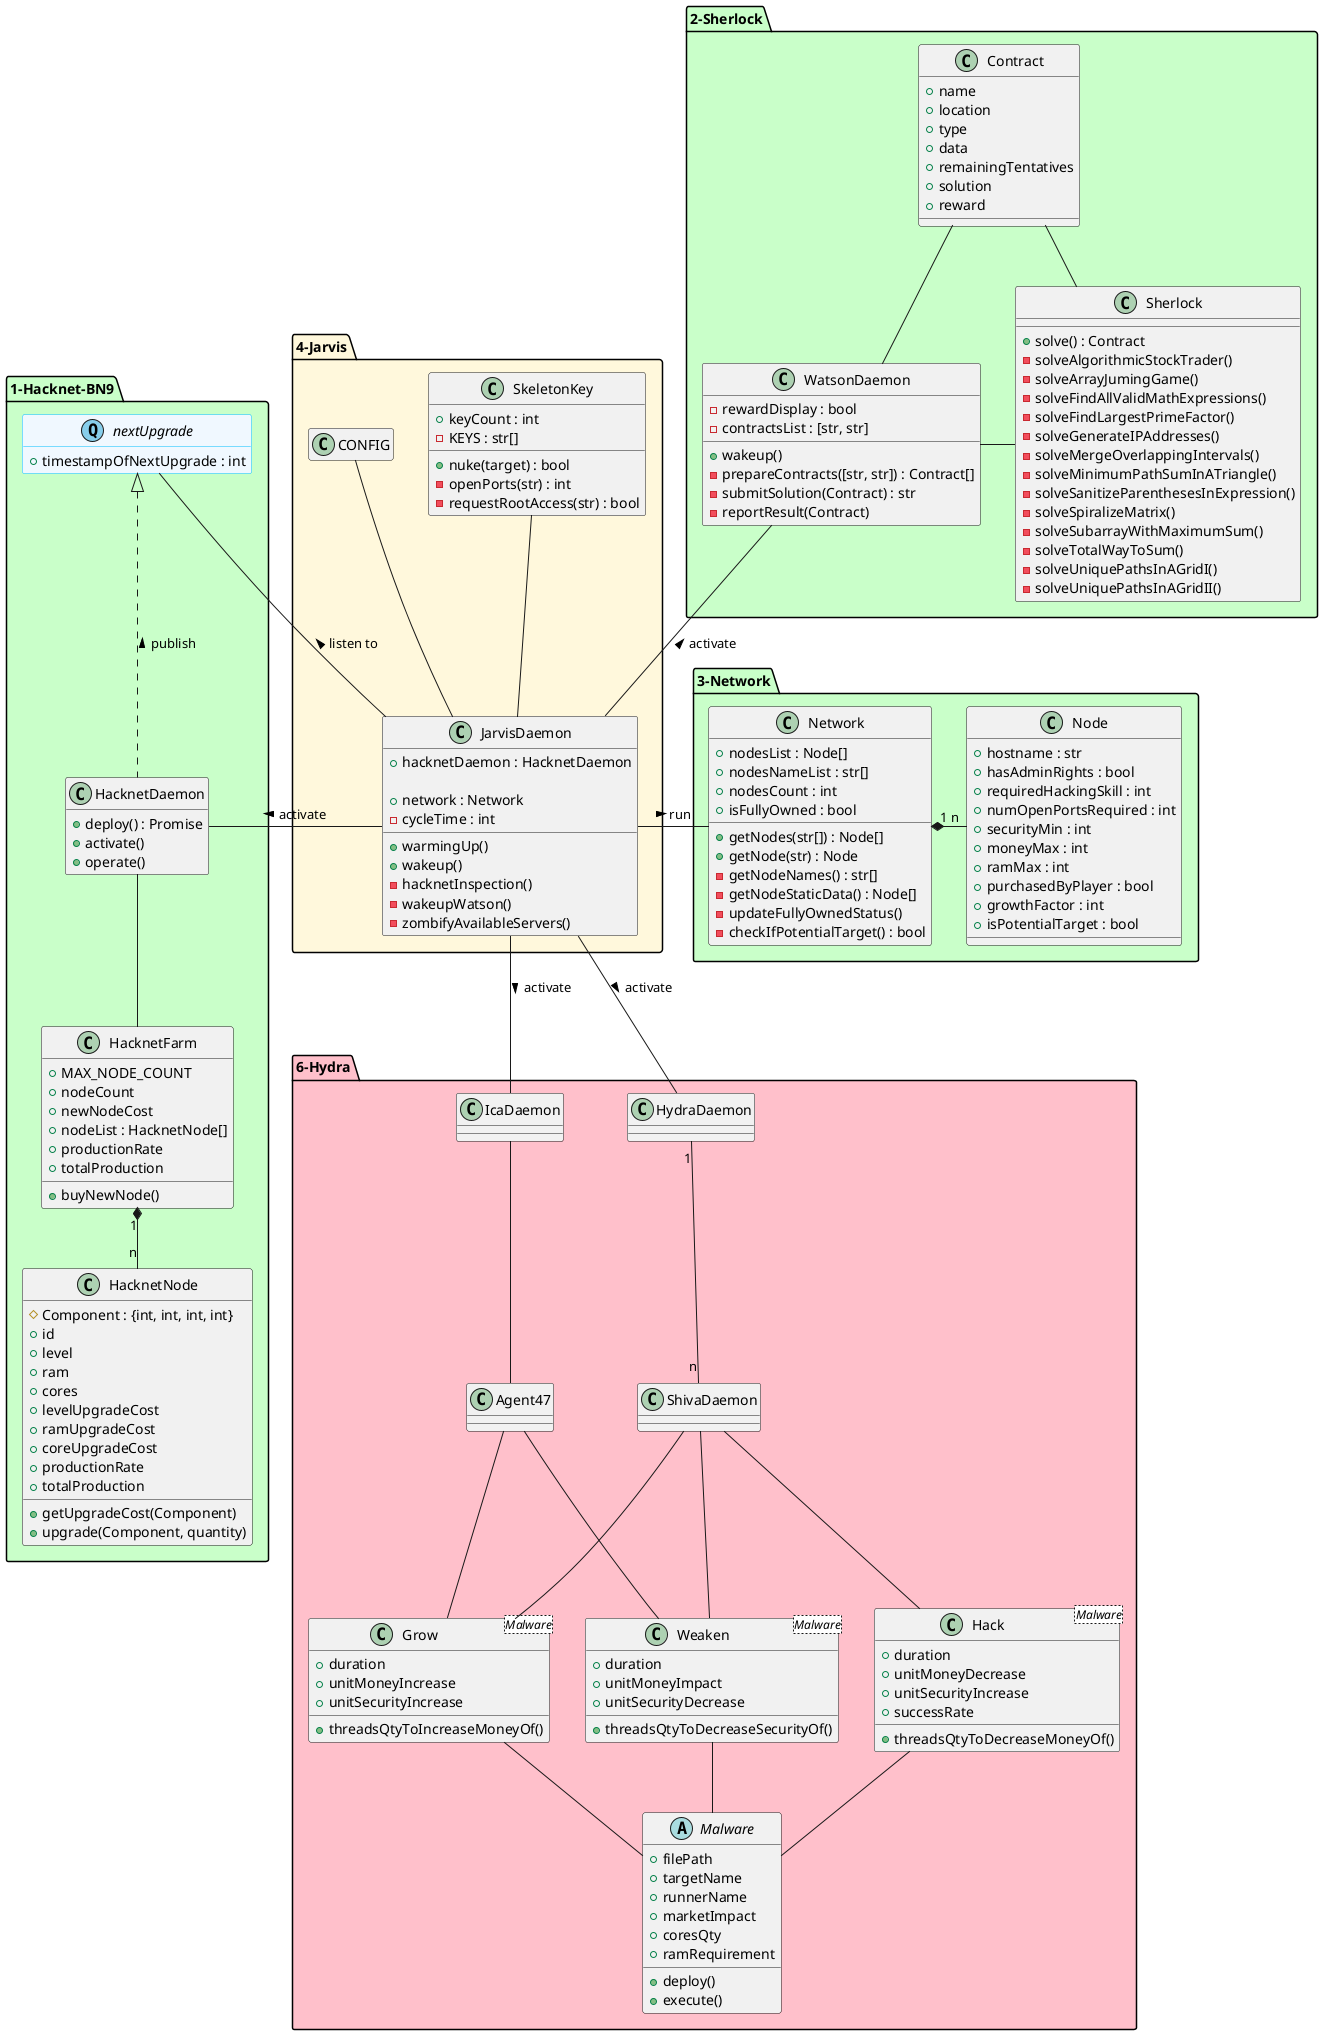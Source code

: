 @startuml
'https://plantuml-editor.kkeisuke.dev/

'interface NetworkLastUpdate <<Q, skyblue>> #aliceblue;line:deepskyblue {}

package 1-Hacknet-BN9 #technology{
  hide empty member

  interface nextUpgrade <<Q, skyblue>> #aliceblue;line:deepskyblue {
    +timestampOfNextUpgrade : int
  }
  'entity hacknet <<F, lawngreen>> #technology;line:green {}

  class HacknetDaemon {
    +deploy() : Promise
    +activate()
    +operate()
  }

  class HacknetFarm {
    +MAX_NODE_COUNT
    +nodeCount
    +newNodeCost
    +nodeList : HacknetNode[]
    +productionRate
    +totalProduction

    +buyNewNode()
  }

  class HacknetNode {
    #Component : {int, int, int, int}
    +id
    +level
    +ram
    +cores
    +levelUpgradeCost
    +ramUpgradeCost
    +coreUpgradeCost
    +productionRate
    +totalProduction

    +getUpgradeCost(Component)
    +upgrade(Component, quantity)
  }
}

package 2-Sherlock #technology{

  class WatsonDaemon {
    -rewardDisplay : bool
    -contractsList : [str, str]

    +wakeup()
    -prepareContracts([str, str]) : Contract[]
    -submitSolution(Contract) : str
    -reportResult(Contract)
  }

  class Contract {
    +name
    +location
    +type
    +data
    +remainingTentatives
    +solution
    +reward
  }

  class Sherlock {

    +solve() : Contract
    -solveAlgorithmicStockTrader()
    -solveArrayJumingGame()
    -solveFindAllValidMathExpressions()
    -solveFindLargestPrimeFactor()
    -solveGenerateIPAddresses()
    -solveMergeOverlappingIntervals()
    -solveMinimumPathSumInATriangle()
    -solveSanitizeParenthesesInExpression()
    -solveSpiralizeMatrix()
    -solveSubarrayWithMaximumSum()
    -solveTotalWayToSum()
    -solveUniquePathsInAGridI()
    -solveUniquePathsInAGridII()
  }
}

package 3-Network #technology{

  class Network {
    +nodesList : Node[]
    +nodesNameList : str[]
    +nodesCount : int
    +isFullyOwned : bool

    +getNodes(str[]) : Node[]
    +getNode(str) : Node
    -getNodeNames() : str[]
    -getNodeStaticData() : Node[]
    -updateFullyOwnedStatus()
    -checkIfPotentialTarget() : bool
  }

  class Node {
    +hostname : str
    +hasAdminRights : bool
    +requiredHackingSkill : int
    +numOpenPortsRequired : int
    +securityMin : int
    +moneyMax : int
    +ramMax : int
    +purchasedByPlayer : bool
    +growthFactor : int
    +isPotentialTarget : bool
  }
}

package 4-Jarvis #cornsilk{
  hide empty member
  'entity jarvisKibana <<F, lawngreen>> #technology;line:green{}

  class JarvisDaemon {
    +hacknetDaemon : HacknetDaemon

    +network : Network
    -cycleTime : int
    
    +warmingUp()
    +wakeup()
    -hacknetInspection()
    -wakeupWatson()
    -zombifyAvailableServers()
  }

  class SkeletonKey {
    +keyCount : int
    -KEYS : str[]

    +nuke(target) : bool
    -openPorts(str) : int
    -requestRootAccess(str) : bool
  }

  class CONFIG{}
}

package 6-Hydra #pink{

  class IcaDaemon {}

  class Agent47 {}

  class HydraDaemon {}

  class ShivaDaemon {}

  class Hack <Malware> {
    +duration
    +unitMoneyDecrease
    +unitSecurityIncrease
    +successRate

    +threadsQtyToDecreaseMoneyOf()
  }

  class Weaken <Malware> {
    +duration
    +unitMoneyImpact
    +unitSecurityDecrease

    +threadsQtyToDecreaseSecurityOf()
  }

  class Grow <Malware> {
    +duration
    +unitMoneyIncrease
    +unitSecurityIncrease

    +threadsQtyToIncreaseMoneyOf()
  }

  abstract Malware {
    +filePath
    +targetName
    +runnerName
    +marketImpact
    +coresQty
    +ramRequirement

    +deploy()
    +execute()
  }

}

'package 7-WolfStreet-BN8 #pink{
  
  'entity wolfStreetKibana  <<F, lawngreen>> #technology;line:green {}
 ' entity businessRelationship <<F, lawngreen>> #technology;line:green {}
  
  'class TradingFloor {}
  'class Trader {}
  'class Market {}
  'class Stock {}
'}

'package Underworld-BN2 {}
'package Corporatocracy-BN3 {}

'package Singularity-BN4 #pink{
  '=> singularity functions
  'class CareerCoach {}
  'class Job {}
'}

'package AI-BN5 {} => getBitNodeMultipliers() + formulas
'package Bladeburners-BN6/7 {}
'Package HacknetServers-BM9 {}
'Package Sleeves-BN10{}


'JARVIS'
JarvisDaemon -u- CONFIG
JarvisDaemon -u- SkeletonKey

JarvisDaemon      -l-     HacknetDaemon : > activate
nextUpgrade       -      JarvisDaemon   : < listen to
JarvisDaemon      -r-    Network         : > run
JarvisDaemon      -u-    WatsonDaemon   : > activate
JarvisDaemon      --     HydraDaemon    : > activate
JarvisDaemon      --     IcaDaemon    : > activate
'JarvisDaemon      -u--   TradingFloor
'JarvisDaemon      -u--   CareerCoach

'HACKNET'
HacknetDaemon     -- HacknetFarm
HacknetDaemon     .u.|> nextUpgrade : > publish
HacknetFarm   "1" *-d- "n" HacknetNode

'CONTRACTS'
WatsonDaemon -u- Contract
WatsonDaemon -r- Sherlock
Sherlock -l- Contract

'NETWORK'
Network "1" *-r- "n" Node

'HYDRA'
IcaDaemon -- Agent47
HydraDaemon "1" -- "n" ShivaDaemon
ShivaDaemon -d- Hack
ShivaDaemon -d- Grow
ShivaDaemon -d- Weaken
Agent47 -d- Grow
Agent47 -d- Weaken
Hack -d- Malware
Grow -d- Malware
Weaken -d- Malware

'TRADING'
'TradingFloor .l|> businessRelationship
'Trader       .d.|> businessRelationship

'TradingFloor -u- Trader
'TradingFloor -u- Market

'Trader -r- Stock
'Market -l- Stock

'JOB'
'CareerCoach -u- Job

@enduml
